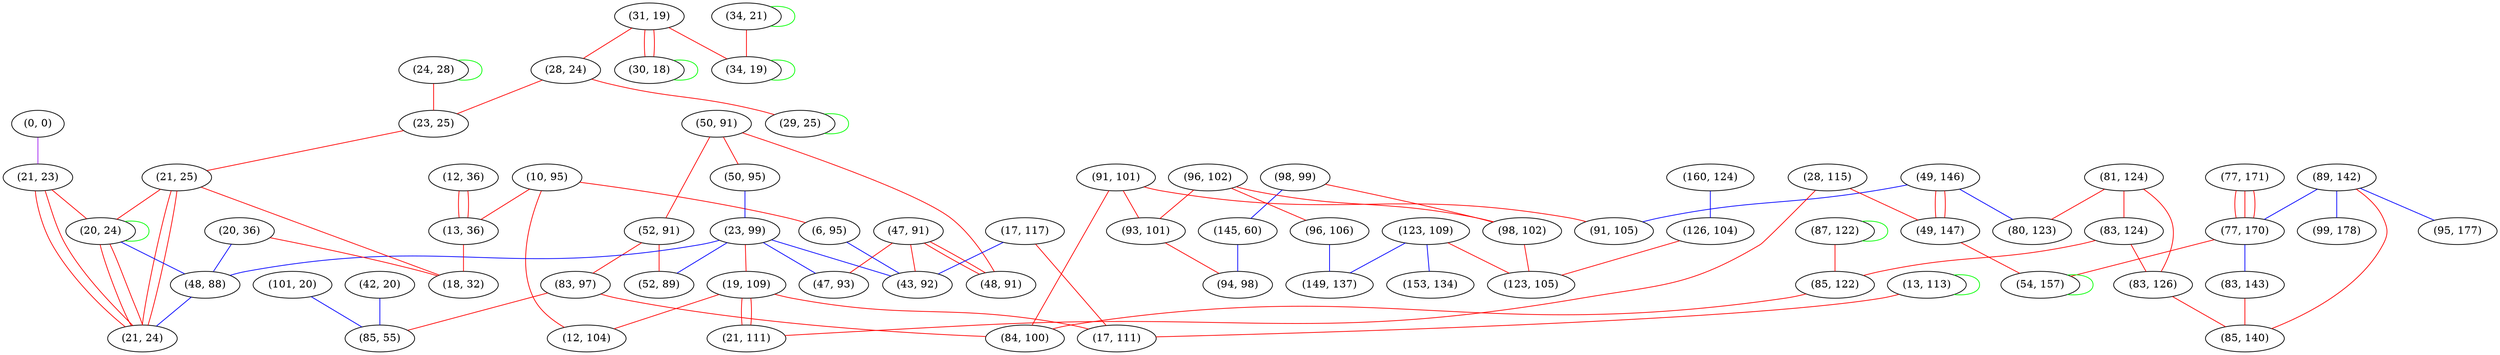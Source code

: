 graph "" {
"(10, 95)";
"(49, 146)";
"(47, 91)";
"(81, 124)";
"(31, 19)";
"(34, 21)";
"(50, 91)";
"(123, 109)";
"(17, 117)";
"(12, 36)";
"(89, 142)";
"(42, 20)";
"(98, 99)";
"(91, 101)";
"(50, 95)";
"(30, 18)";
"(52, 91)";
"(77, 171)";
"(83, 97)";
"(101, 20)";
"(145, 60)";
"(23, 99)";
"(83, 124)";
"(13, 36)";
"(24, 28)";
"(6, 95)";
"(0, 0)";
"(96, 102)";
"(47, 93)";
"(83, 126)";
"(87, 122)";
"(19, 109)";
"(28, 24)";
"(77, 170)";
"(85, 122)";
"(28, 115)";
"(23, 25)";
"(21, 111)";
"(34, 19)";
"(21, 25)";
"(21, 23)";
"(160, 124)";
"(126, 104)";
"(83, 143)";
"(48, 91)";
"(96, 106)";
"(29, 25)";
"(20, 36)";
"(93, 101)";
"(12, 104)";
"(98, 102)";
"(18, 32)";
"(49, 147)";
"(52, 89)";
"(20, 24)";
"(123, 105)";
"(85, 55)";
"(84, 100)";
"(48, 88)";
"(43, 92)";
"(80, 123)";
"(95, 177)";
"(13, 113)";
"(99, 178)";
"(149, 137)";
"(54, 157)";
"(94, 98)";
"(91, 105)";
"(85, 140)";
"(17, 111)";
"(21, 24)";
"(153, 134)";
"(10, 95)" -- "(13, 36)"  [color=red, key=0, weight=1];
"(10, 95)" -- "(6, 95)"  [color=red, key=0, weight=1];
"(10, 95)" -- "(12, 104)"  [color=red, key=0, weight=1];
"(49, 146)" -- "(91, 105)"  [color=blue, key=0, weight=3];
"(49, 146)" -- "(80, 123)"  [color=blue, key=0, weight=3];
"(49, 146)" -- "(49, 147)"  [color=red, key=0, weight=1];
"(49, 146)" -- "(49, 147)"  [color=red, key=1, weight=1];
"(47, 91)" -- "(48, 91)"  [color=red, key=0, weight=1];
"(47, 91)" -- "(48, 91)"  [color=red, key=1, weight=1];
"(47, 91)" -- "(47, 93)"  [color=red, key=0, weight=1];
"(47, 91)" -- "(43, 92)"  [color=red, key=0, weight=1];
"(81, 124)" -- "(80, 123)"  [color=red, key=0, weight=1];
"(81, 124)" -- "(83, 124)"  [color=red, key=0, weight=1];
"(81, 124)" -- "(83, 126)"  [color=red, key=0, weight=1];
"(31, 19)" -- "(30, 18)"  [color=red, key=0, weight=1];
"(31, 19)" -- "(30, 18)"  [color=red, key=1, weight=1];
"(31, 19)" -- "(34, 19)"  [color=red, key=0, weight=1];
"(31, 19)" -- "(28, 24)"  [color=red, key=0, weight=1];
"(34, 21)" -- "(34, 21)"  [color=green, key=0, weight=2];
"(34, 21)" -- "(34, 19)"  [color=red, key=0, weight=1];
"(50, 91)" -- "(50, 95)"  [color=red, key=0, weight=1];
"(50, 91)" -- "(48, 91)"  [color=red, key=0, weight=1];
"(50, 91)" -- "(52, 91)"  [color=red, key=0, weight=1];
"(123, 109)" -- "(149, 137)"  [color=blue, key=0, weight=3];
"(123, 109)" -- "(123, 105)"  [color=red, key=0, weight=1];
"(123, 109)" -- "(153, 134)"  [color=blue, key=0, weight=3];
"(17, 117)" -- "(43, 92)"  [color=blue, key=0, weight=3];
"(17, 117)" -- "(17, 111)"  [color=red, key=0, weight=1];
"(12, 36)" -- "(13, 36)"  [color=red, key=0, weight=1];
"(12, 36)" -- "(13, 36)"  [color=red, key=1, weight=1];
"(89, 142)" -- "(85, 140)"  [color=red, key=0, weight=1];
"(89, 142)" -- "(77, 170)"  [color=blue, key=0, weight=3];
"(89, 142)" -- "(99, 178)"  [color=blue, key=0, weight=3];
"(89, 142)" -- "(95, 177)"  [color=blue, key=0, weight=3];
"(42, 20)" -- "(85, 55)"  [color=blue, key=0, weight=3];
"(98, 99)" -- "(98, 102)"  [color=red, key=0, weight=1];
"(98, 99)" -- "(145, 60)"  [color=blue, key=0, weight=3];
"(91, 101)" -- "(91, 105)"  [color=red, key=0, weight=1];
"(91, 101)" -- "(84, 100)"  [color=red, key=0, weight=1];
"(91, 101)" -- "(93, 101)"  [color=red, key=0, weight=1];
"(50, 95)" -- "(23, 99)"  [color=blue, key=0, weight=3];
"(30, 18)" -- "(30, 18)"  [color=green, key=0, weight=2];
"(52, 91)" -- "(52, 89)"  [color=red, key=0, weight=1];
"(52, 91)" -- "(83, 97)"  [color=red, key=0, weight=1];
"(77, 171)" -- "(77, 170)"  [color=red, key=0, weight=1];
"(77, 171)" -- "(77, 170)"  [color=red, key=1, weight=1];
"(77, 171)" -- "(77, 170)"  [color=red, key=2, weight=1];
"(83, 97)" -- "(85, 55)"  [color=red, key=0, weight=1];
"(83, 97)" -- "(84, 100)"  [color=red, key=0, weight=1];
"(101, 20)" -- "(85, 55)"  [color=blue, key=0, weight=3];
"(145, 60)" -- "(94, 98)"  [color=blue, key=0, weight=3];
"(23, 99)" -- "(52, 89)"  [color=blue, key=0, weight=3];
"(23, 99)" -- "(43, 92)"  [color=blue, key=0, weight=3];
"(23, 99)" -- "(47, 93)"  [color=blue, key=0, weight=3];
"(23, 99)" -- "(19, 109)"  [color=red, key=0, weight=1];
"(23, 99)" -- "(48, 88)"  [color=blue, key=0, weight=3];
"(83, 124)" -- "(85, 122)"  [color=red, key=0, weight=1];
"(83, 124)" -- "(83, 126)"  [color=red, key=0, weight=1];
"(13, 36)" -- "(18, 32)"  [color=red, key=0, weight=1];
"(24, 28)" -- "(24, 28)"  [color=green, key=0, weight=2];
"(24, 28)" -- "(23, 25)"  [color=red, key=0, weight=1];
"(6, 95)" -- "(43, 92)"  [color=blue, key=0, weight=3];
"(0, 0)" -- "(21, 23)"  [color=purple, key=0, weight=4];
"(96, 102)" -- "(98, 102)"  [color=red, key=0, weight=1];
"(96, 102)" -- "(93, 101)"  [color=red, key=0, weight=1];
"(96, 102)" -- "(96, 106)"  [color=red, key=0, weight=1];
"(83, 126)" -- "(85, 140)"  [color=red, key=0, weight=1];
"(87, 122)" -- "(85, 122)"  [color=red, key=0, weight=1];
"(87, 122)" -- "(87, 122)"  [color=green, key=0, weight=2];
"(19, 109)" -- "(21, 111)"  [color=red, key=0, weight=1];
"(19, 109)" -- "(21, 111)"  [color=red, key=1, weight=1];
"(19, 109)" -- "(17, 111)"  [color=red, key=0, weight=1];
"(19, 109)" -- "(12, 104)"  [color=red, key=0, weight=1];
"(28, 24)" -- "(29, 25)"  [color=red, key=0, weight=1];
"(28, 24)" -- "(23, 25)"  [color=red, key=0, weight=1];
"(77, 170)" -- "(83, 143)"  [color=blue, key=0, weight=3];
"(77, 170)" -- "(54, 157)"  [color=red, key=0, weight=1];
"(85, 122)" -- "(84, 100)"  [color=red, key=0, weight=1];
"(28, 115)" -- "(21, 111)"  [color=red, key=0, weight=1];
"(28, 115)" -- "(49, 147)"  [color=red, key=0, weight=1];
"(23, 25)" -- "(21, 25)"  [color=red, key=0, weight=1];
"(34, 19)" -- "(34, 19)"  [color=green, key=0, weight=2];
"(21, 25)" -- "(18, 32)"  [color=red, key=0, weight=1];
"(21, 25)" -- "(20, 24)"  [color=red, key=0, weight=1];
"(21, 25)" -- "(21, 24)"  [color=red, key=0, weight=1];
"(21, 25)" -- "(21, 24)"  [color=red, key=1, weight=1];
"(21, 23)" -- "(21, 24)"  [color=red, key=0, weight=1];
"(21, 23)" -- "(21, 24)"  [color=red, key=1, weight=1];
"(21, 23)" -- "(20, 24)"  [color=red, key=0, weight=1];
"(160, 124)" -- "(126, 104)"  [color=blue, key=0, weight=3];
"(126, 104)" -- "(123, 105)"  [color=red, key=0, weight=1];
"(83, 143)" -- "(85, 140)"  [color=red, key=0, weight=1];
"(96, 106)" -- "(149, 137)"  [color=blue, key=0, weight=3];
"(29, 25)" -- "(29, 25)"  [color=green, key=0, weight=2];
"(20, 36)" -- "(18, 32)"  [color=red, key=0, weight=1];
"(20, 36)" -- "(48, 88)"  [color=blue, key=0, weight=3];
"(93, 101)" -- "(94, 98)"  [color=red, key=0, weight=1];
"(98, 102)" -- "(123, 105)"  [color=red, key=0, weight=1];
"(49, 147)" -- "(54, 157)"  [color=red, key=0, weight=1];
"(20, 24)" -- "(48, 88)"  [color=blue, key=0, weight=3];
"(20, 24)" -- "(21, 24)"  [color=red, key=0, weight=1];
"(20, 24)" -- "(21, 24)"  [color=red, key=1, weight=1];
"(20, 24)" -- "(20, 24)"  [color=green, key=0, weight=2];
"(48, 88)" -- "(21, 24)"  [color=blue, key=0, weight=3];
"(13, 113)" -- "(13, 113)"  [color=green, key=0, weight=2];
"(13, 113)" -- "(17, 111)"  [color=red, key=0, weight=1];
"(54, 157)" -- "(54, 157)"  [color=green, key=0, weight=2];
}
